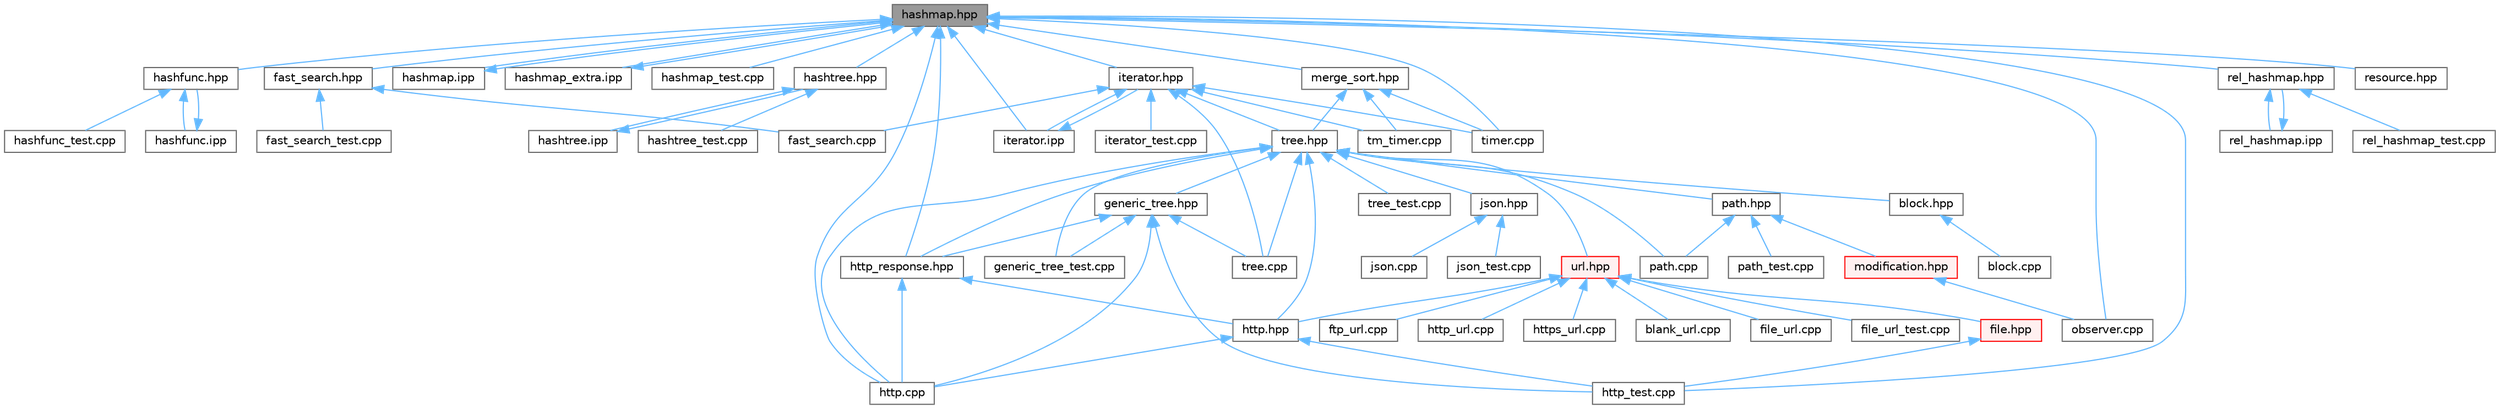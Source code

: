 digraph "hashmap.hpp"
{
 // LATEX_PDF_SIZE
  bgcolor="transparent";
  edge [fontname=Helvetica,fontsize=10,labelfontname=Helvetica,labelfontsize=10];
  node [fontname=Helvetica,fontsize=10,shape=box,height=0.2,width=0.4];
  Node1 [id="Node000001",label="hashmap.hpp",height=0.2,width=0.4,color="gray40", fillcolor="grey60", style="filled", fontcolor="black",tooltip=" "];
  Node1 -> Node2 [id="edge1_Node000001_Node000002",dir="back",color="steelblue1",style="solid",tooltip=" "];
  Node2 [id="Node000002",label="fast_search.hpp",height=0.2,width=0.4,color="grey40", fillcolor="white", style="filled",URL="$fast__search_8hpp.html",tooltip=" "];
  Node2 -> Node3 [id="edge2_Node000002_Node000003",dir="back",color="steelblue1",style="solid",tooltip=" "];
  Node3 [id="Node000003",label="fast_search.cpp",height=0.2,width=0.4,color="grey40", fillcolor="white", style="filled",URL="$fast__search_8cpp.html",tooltip=" "];
  Node2 -> Node4 [id="edge3_Node000002_Node000004",dir="back",color="steelblue1",style="solid",tooltip=" "];
  Node4 [id="Node000004",label="fast_search_test.cpp",height=0.2,width=0.4,color="grey40", fillcolor="white", style="filled",URL="$fast__search__test_8cpp.html",tooltip=" "];
  Node1 -> Node5 [id="edge4_Node000001_Node000005",dir="back",color="steelblue1",style="solid",tooltip=" "];
  Node5 [id="Node000005",label="hashfunc.hpp",height=0.2,width=0.4,color="grey40", fillcolor="white", style="filled",URL="$hashfunc_8hpp.html",tooltip=" "];
  Node5 -> Node6 [id="edge5_Node000005_Node000006",dir="back",color="steelblue1",style="solid",tooltip=" "];
  Node6 [id="Node000006",label="hashfunc.ipp",height=0.2,width=0.4,color="grey40", fillcolor="white", style="filled",URL="$hashfunc_8ipp.html",tooltip=" "];
  Node6 -> Node5 [id="edge6_Node000006_Node000005",dir="back",color="steelblue1",style="solid",tooltip=" "];
  Node5 -> Node7 [id="edge7_Node000005_Node000007",dir="back",color="steelblue1",style="solid",tooltip=" "];
  Node7 [id="Node000007",label="hashfunc_test.cpp",height=0.2,width=0.4,color="grey40", fillcolor="white", style="filled",URL="$hashfunc__test_8cpp.html",tooltip=" "];
  Node1 -> Node8 [id="edge8_Node000001_Node000008",dir="back",color="steelblue1",style="solid",tooltip=" "];
  Node8 [id="Node000008",label="hashmap.ipp",height=0.2,width=0.4,color="grey40", fillcolor="white", style="filled",URL="$hashmap_8ipp.html",tooltip=" "];
  Node8 -> Node1 [id="edge9_Node000008_Node000001",dir="back",color="steelblue1",style="solid",tooltip=" "];
  Node1 -> Node9 [id="edge10_Node000001_Node000009",dir="back",color="steelblue1",style="solid",tooltip=" "];
  Node9 [id="Node000009",label="hashmap_extra.ipp",height=0.2,width=0.4,color="grey40", fillcolor="white", style="filled",URL="$hashmap__extra_8ipp.html",tooltip=" "];
  Node9 -> Node1 [id="edge11_Node000009_Node000001",dir="back",color="steelblue1",style="solid",tooltip=" "];
  Node1 -> Node10 [id="edge12_Node000001_Node000010",dir="back",color="steelblue1",style="solid",tooltip=" "];
  Node10 [id="Node000010",label="hashmap_test.cpp",height=0.2,width=0.4,color="grey40", fillcolor="white", style="filled",URL="$hashmap__test_8cpp.html",tooltip=" "];
  Node1 -> Node11 [id="edge13_Node000001_Node000011",dir="back",color="steelblue1",style="solid",tooltip=" "];
  Node11 [id="Node000011",label="hashtree.hpp",height=0.2,width=0.4,color="grey40", fillcolor="white", style="filled",URL="$hashtree_8hpp.html",tooltip=" "];
  Node11 -> Node12 [id="edge14_Node000011_Node000012",dir="back",color="steelblue1",style="solid",tooltip=" "];
  Node12 [id="Node000012",label="hashtree.ipp",height=0.2,width=0.4,color="grey40", fillcolor="white", style="filled",URL="$hashtree_8ipp.html",tooltip=" "];
  Node12 -> Node11 [id="edge15_Node000012_Node000011",dir="back",color="steelblue1",style="solid",tooltip=" "];
  Node11 -> Node13 [id="edge16_Node000011_Node000013",dir="back",color="steelblue1",style="solid",tooltip=" "];
  Node13 [id="Node000013",label="hashtree_test.cpp",height=0.2,width=0.4,color="grey40", fillcolor="white", style="filled",URL="$hashtree__test_8cpp.html",tooltip=" "];
  Node1 -> Node14 [id="edge17_Node000001_Node000014",dir="back",color="steelblue1",style="solid",tooltip=" "];
  Node14 [id="Node000014",label="http.cpp",height=0.2,width=0.4,color="grey40", fillcolor="white", style="filled",URL="$http_8cpp.html",tooltip=" "];
  Node1 -> Node15 [id="edge18_Node000001_Node000015",dir="back",color="steelblue1",style="solid",tooltip=" "];
  Node15 [id="Node000015",label="http_response.hpp",height=0.2,width=0.4,color="grey40", fillcolor="white", style="filled",URL="$http__response_8hpp.html",tooltip=" "];
  Node15 -> Node14 [id="edge19_Node000015_Node000014",dir="back",color="steelblue1",style="solid",tooltip=" "];
  Node15 -> Node16 [id="edge20_Node000015_Node000016",dir="back",color="steelblue1",style="solid",tooltip=" "];
  Node16 [id="Node000016",label="http.hpp",height=0.2,width=0.4,color="grey40", fillcolor="white", style="filled",URL="$http_8hpp.html",tooltip=" "];
  Node16 -> Node14 [id="edge21_Node000016_Node000014",dir="back",color="steelblue1",style="solid",tooltip=" "];
  Node16 -> Node17 [id="edge22_Node000016_Node000017",dir="back",color="steelblue1",style="solid",tooltip=" "];
  Node17 [id="Node000017",label="http_test.cpp",height=0.2,width=0.4,color="grey40", fillcolor="white", style="filled",URL="$http__test_8cpp.html",tooltip=" "];
  Node1 -> Node17 [id="edge23_Node000001_Node000017",dir="back",color="steelblue1",style="solid",tooltip=" "];
  Node1 -> Node18 [id="edge24_Node000001_Node000018",dir="back",color="steelblue1",style="solid",tooltip=" "];
  Node18 [id="Node000018",label="iterator.hpp",height=0.2,width=0.4,color="grey40", fillcolor="white", style="filled",URL="$iterator_8hpp.html",tooltip=" "];
  Node18 -> Node3 [id="edge25_Node000018_Node000003",dir="back",color="steelblue1",style="solid",tooltip=" "];
  Node18 -> Node19 [id="edge26_Node000018_Node000019",dir="back",color="steelblue1",style="solid",tooltip=" "];
  Node19 [id="Node000019",label="iterator.ipp",height=0.2,width=0.4,color="grey40", fillcolor="white", style="filled",URL="$iterator_8ipp.html",tooltip=" "];
  Node19 -> Node18 [id="edge27_Node000019_Node000018",dir="back",color="steelblue1",style="solid",tooltip=" "];
  Node18 -> Node20 [id="edge28_Node000018_Node000020",dir="back",color="steelblue1",style="solid",tooltip=" "];
  Node20 [id="Node000020",label="iterator_test.cpp",height=0.2,width=0.4,color="grey40", fillcolor="white", style="filled",URL="$iterator__test_8cpp.html",tooltip=" "];
  Node18 -> Node21 [id="edge29_Node000018_Node000021",dir="back",color="steelblue1",style="solid",tooltip=" "];
  Node21 [id="Node000021",label="timer.cpp",height=0.2,width=0.4,color="grey40", fillcolor="white", style="filled",URL="$timer_8cpp.html",tooltip=" "];
  Node18 -> Node22 [id="edge30_Node000018_Node000022",dir="back",color="steelblue1",style="solid",tooltip=" "];
  Node22 [id="Node000022",label="tm_timer.cpp",height=0.2,width=0.4,color="grey40", fillcolor="white", style="filled",URL="$tm__timer_8cpp.html",tooltip=" "];
  Node18 -> Node23 [id="edge31_Node000018_Node000023",dir="back",color="steelblue1",style="solid",tooltip=" "];
  Node23 [id="Node000023",label="tree.cpp",height=0.2,width=0.4,color="grey40", fillcolor="white", style="filled",URL="$tree_8cpp.html",tooltip=" "];
  Node18 -> Node24 [id="edge32_Node000018_Node000024",dir="back",color="steelblue1",style="solid",tooltip=" "];
  Node24 [id="Node000024",label="tree.hpp",height=0.2,width=0.4,color="grey40", fillcolor="white", style="filled",URL="$tree_8hpp.html",tooltip=" "];
  Node24 -> Node25 [id="edge33_Node000024_Node000025",dir="back",color="steelblue1",style="solid",tooltip=" "];
  Node25 [id="Node000025",label="block.hpp",height=0.2,width=0.4,color="grey40", fillcolor="white", style="filled",URL="$block_8hpp.html",tooltip=" "];
  Node25 -> Node26 [id="edge34_Node000025_Node000026",dir="back",color="steelblue1",style="solid",tooltip=" "];
  Node26 [id="Node000026",label="block.cpp",height=0.2,width=0.4,color="grey40", fillcolor="white", style="filled",URL="$block_8cpp.html",tooltip=" "];
  Node24 -> Node27 [id="edge35_Node000024_Node000027",dir="back",color="steelblue1",style="solid",tooltip=" "];
  Node27 [id="Node000027",label="generic_tree.hpp",height=0.2,width=0.4,color="grey40", fillcolor="white", style="filled",URL="$generic__tree_8hpp.html",tooltip=" "];
  Node27 -> Node28 [id="edge36_Node000027_Node000028",dir="back",color="steelblue1",style="solid",tooltip=" "];
  Node28 [id="Node000028",label="generic_tree_test.cpp",height=0.2,width=0.4,color="grey40", fillcolor="white", style="filled",URL="$generic__tree__test_8cpp.html",tooltip=" "];
  Node27 -> Node14 [id="edge37_Node000027_Node000014",dir="back",color="steelblue1",style="solid",tooltip=" "];
  Node27 -> Node15 [id="edge38_Node000027_Node000015",dir="back",color="steelblue1",style="solid",tooltip=" "];
  Node27 -> Node17 [id="edge39_Node000027_Node000017",dir="back",color="steelblue1",style="solid",tooltip=" "];
  Node27 -> Node23 [id="edge40_Node000027_Node000023",dir="back",color="steelblue1",style="solid",tooltip=" "];
  Node24 -> Node28 [id="edge41_Node000024_Node000028",dir="back",color="steelblue1",style="solid",tooltip=" "];
  Node24 -> Node14 [id="edge42_Node000024_Node000014",dir="back",color="steelblue1",style="solid",tooltip=" "];
  Node24 -> Node16 [id="edge43_Node000024_Node000016",dir="back",color="steelblue1",style="solid",tooltip=" "];
  Node24 -> Node15 [id="edge44_Node000024_Node000015",dir="back",color="steelblue1",style="solid",tooltip=" "];
  Node24 -> Node29 [id="edge45_Node000024_Node000029",dir="back",color="steelblue1",style="solid",tooltip=" "];
  Node29 [id="Node000029",label="json.hpp",height=0.2,width=0.4,color="grey40", fillcolor="white", style="filled",URL="$json_8hpp.html",tooltip=" "];
  Node29 -> Node30 [id="edge46_Node000029_Node000030",dir="back",color="steelblue1",style="solid",tooltip=" "];
  Node30 [id="Node000030",label="json.cpp",height=0.2,width=0.4,color="grey40", fillcolor="white", style="filled",URL="$json_8cpp.html",tooltip=" "];
  Node29 -> Node31 [id="edge47_Node000029_Node000031",dir="back",color="steelblue1",style="solid",tooltip=" "];
  Node31 [id="Node000031",label="json_test.cpp",height=0.2,width=0.4,color="grey40", fillcolor="white", style="filled",URL="$json__test_8cpp.html",tooltip=" "];
  Node24 -> Node32 [id="edge48_Node000024_Node000032",dir="back",color="steelblue1",style="solid",tooltip=" "];
  Node32 [id="Node000032",label="path.cpp",height=0.2,width=0.4,color="grey40", fillcolor="white", style="filled",URL="$path_8cpp.html",tooltip=" "];
  Node24 -> Node33 [id="edge49_Node000024_Node000033",dir="back",color="steelblue1",style="solid",tooltip=" "];
  Node33 [id="Node000033",label="path.hpp",height=0.2,width=0.4,color="grey40", fillcolor="white", style="filled",URL="$path_8hpp.html",tooltip=" "];
  Node33 -> Node34 [id="edge50_Node000033_Node000034",dir="back",color="steelblue1",style="solid",tooltip=" "];
  Node34 [id="Node000034",label="modification.hpp",height=0.2,width=0.4,color="red", fillcolor="#FFF0F0", style="filled",URL="$modification_8hpp.html",tooltip=" "];
  Node34 -> Node37 [id="edge51_Node000034_Node000037",dir="back",color="steelblue1",style="solid",tooltip=" "];
  Node37 [id="Node000037",label="observer.cpp",height=0.2,width=0.4,color="grey40", fillcolor="white", style="filled",URL="$observer_8cpp.html",tooltip=" "];
  Node33 -> Node32 [id="edge52_Node000033_Node000032",dir="back",color="steelblue1",style="solid",tooltip=" "];
  Node33 -> Node38 [id="edge53_Node000033_Node000038",dir="back",color="steelblue1",style="solid",tooltip=" "];
  Node38 [id="Node000038",label="path_test.cpp",height=0.2,width=0.4,color="grey40", fillcolor="white", style="filled",URL="$path__test_8cpp.html",tooltip=" "];
  Node24 -> Node23 [id="edge54_Node000024_Node000023",dir="back",color="steelblue1",style="solid",tooltip=" "];
  Node24 -> Node39 [id="edge55_Node000024_Node000039",dir="back",color="steelblue1",style="solid",tooltip=" "];
  Node39 [id="Node000039",label="tree_test.cpp",height=0.2,width=0.4,color="grey40", fillcolor="white", style="filled",URL="$tree__test_8cpp.html",tooltip=" "];
  Node24 -> Node40 [id="edge56_Node000024_Node000040",dir="back",color="steelblue1",style="solid",tooltip=" "];
  Node40 [id="Node000040",label="url.hpp",height=0.2,width=0.4,color="red", fillcolor="#FFF0F0", style="filled",URL="$url_8hpp.html",tooltip=" "];
  Node40 -> Node41 [id="edge57_Node000040_Node000041",dir="back",color="steelblue1",style="solid",tooltip=" "];
  Node41 [id="Node000041",label="blank_url.cpp",height=0.2,width=0.4,color="grey40", fillcolor="white", style="filled",URL="$blank__url_8cpp.html",tooltip=" "];
  Node40 -> Node42 [id="edge58_Node000040_Node000042",dir="back",color="steelblue1",style="solid",tooltip=" "];
  Node42 [id="Node000042",label="file.hpp",height=0.2,width=0.4,color="red", fillcolor="#FFF0F0", style="filled",URL="$file_8hpp.html",tooltip=" "];
  Node42 -> Node17 [id="edge59_Node000042_Node000017",dir="back",color="steelblue1",style="solid",tooltip=" "];
  Node40 -> Node49 [id="edge60_Node000040_Node000049",dir="back",color="steelblue1",style="solid",tooltip=" "];
  Node49 [id="Node000049",label="file_url.cpp",height=0.2,width=0.4,color="grey40", fillcolor="white", style="filled",URL="$file__url_8cpp.html",tooltip=" "];
  Node40 -> Node50 [id="edge61_Node000040_Node000050",dir="back",color="steelblue1",style="solid",tooltip=" "];
  Node50 [id="Node000050",label="file_url_test.cpp",height=0.2,width=0.4,color="grey40", fillcolor="white", style="filled",URL="$file__url__test_8cpp.html",tooltip=" "];
  Node40 -> Node51 [id="edge62_Node000040_Node000051",dir="back",color="steelblue1",style="solid",tooltip=" "];
  Node51 [id="Node000051",label="ftp_url.cpp",height=0.2,width=0.4,color="grey40", fillcolor="white", style="filled",URL="$ftp__url_8cpp.html",tooltip=" "];
  Node40 -> Node16 [id="edge63_Node000040_Node000016",dir="back",color="steelblue1",style="solid",tooltip=" "];
  Node40 -> Node52 [id="edge64_Node000040_Node000052",dir="back",color="steelblue1",style="solid",tooltip=" "];
  Node52 [id="Node000052",label="http_url.cpp",height=0.2,width=0.4,color="grey40", fillcolor="white", style="filled",URL="$http__url_8cpp.html",tooltip=" "];
  Node40 -> Node53 [id="edge65_Node000040_Node000053",dir="back",color="steelblue1",style="solid",tooltip=" "];
  Node53 [id="Node000053",label="https_url.cpp",height=0.2,width=0.4,color="grey40", fillcolor="white", style="filled",URL="$https__url_8cpp.html",tooltip=" "];
  Node1 -> Node19 [id="edge66_Node000001_Node000019",dir="back",color="steelblue1",style="solid",tooltip=" "];
  Node1 -> Node60 [id="edge67_Node000001_Node000060",dir="back",color="steelblue1",style="solid",tooltip=" "];
  Node60 [id="Node000060",label="merge_sort.hpp",height=0.2,width=0.4,color="grey40", fillcolor="white", style="filled",URL="$merge__sort_8hpp.html",tooltip=" "];
  Node60 -> Node21 [id="edge68_Node000060_Node000021",dir="back",color="steelblue1",style="solid",tooltip=" "];
  Node60 -> Node22 [id="edge69_Node000060_Node000022",dir="back",color="steelblue1",style="solid",tooltip=" "];
  Node60 -> Node24 [id="edge70_Node000060_Node000024",dir="back",color="steelblue1",style="solid",tooltip=" "];
  Node1 -> Node37 [id="edge71_Node000001_Node000037",dir="back",color="steelblue1",style="solid",tooltip=" "];
  Node1 -> Node61 [id="edge72_Node000001_Node000061",dir="back",color="steelblue1",style="solid",tooltip=" "];
  Node61 [id="Node000061",label="rel_hashmap.hpp",height=0.2,width=0.4,color="grey40", fillcolor="white", style="filled",URL="$rel__hashmap_8hpp.html",tooltip=" "];
  Node61 -> Node62 [id="edge73_Node000061_Node000062",dir="back",color="steelblue1",style="solid",tooltip=" "];
  Node62 [id="Node000062",label="rel_hashmap.ipp",height=0.2,width=0.4,color="grey40", fillcolor="white", style="filled",URL="$rel__hashmap_8ipp.html",tooltip=" "];
  Node62 -> Node61 [id="edge74_Node000062_Node000061",dir="back",color="steelblue1",style="solid",tooltip=" "];
  Node61 -> Node63 [id="edge75_Node000061_Node000063",dir="back",color="steelblue1",style="solid",tooltip=" "];
  Node63 [id="Node000063",label="rel_hashmap_test.cpp",height=0.2,width=0.4,color="grey40", fillcolor="white", style="filled",URL="$rel__hashmap__test_8cpp.html",tooltip=" "];
  Node1 -> Node64 [id="edge76_Node000001_Node000064",dir="back",color="steelblue1",style="solid",tooltip=" "];
  Node64 [id="Node000064",label="resource.hpp",height=0.2,width=0.4,color="grey40", fillcolor="white", style="filled",URL="$resource_8hpp.html",tooltip=" "];
  Node1 -> Node21 [id="edge77_Node000001_Node000021",dir="back",color="steelblue1",style="solid",tooltip=" "];
}
